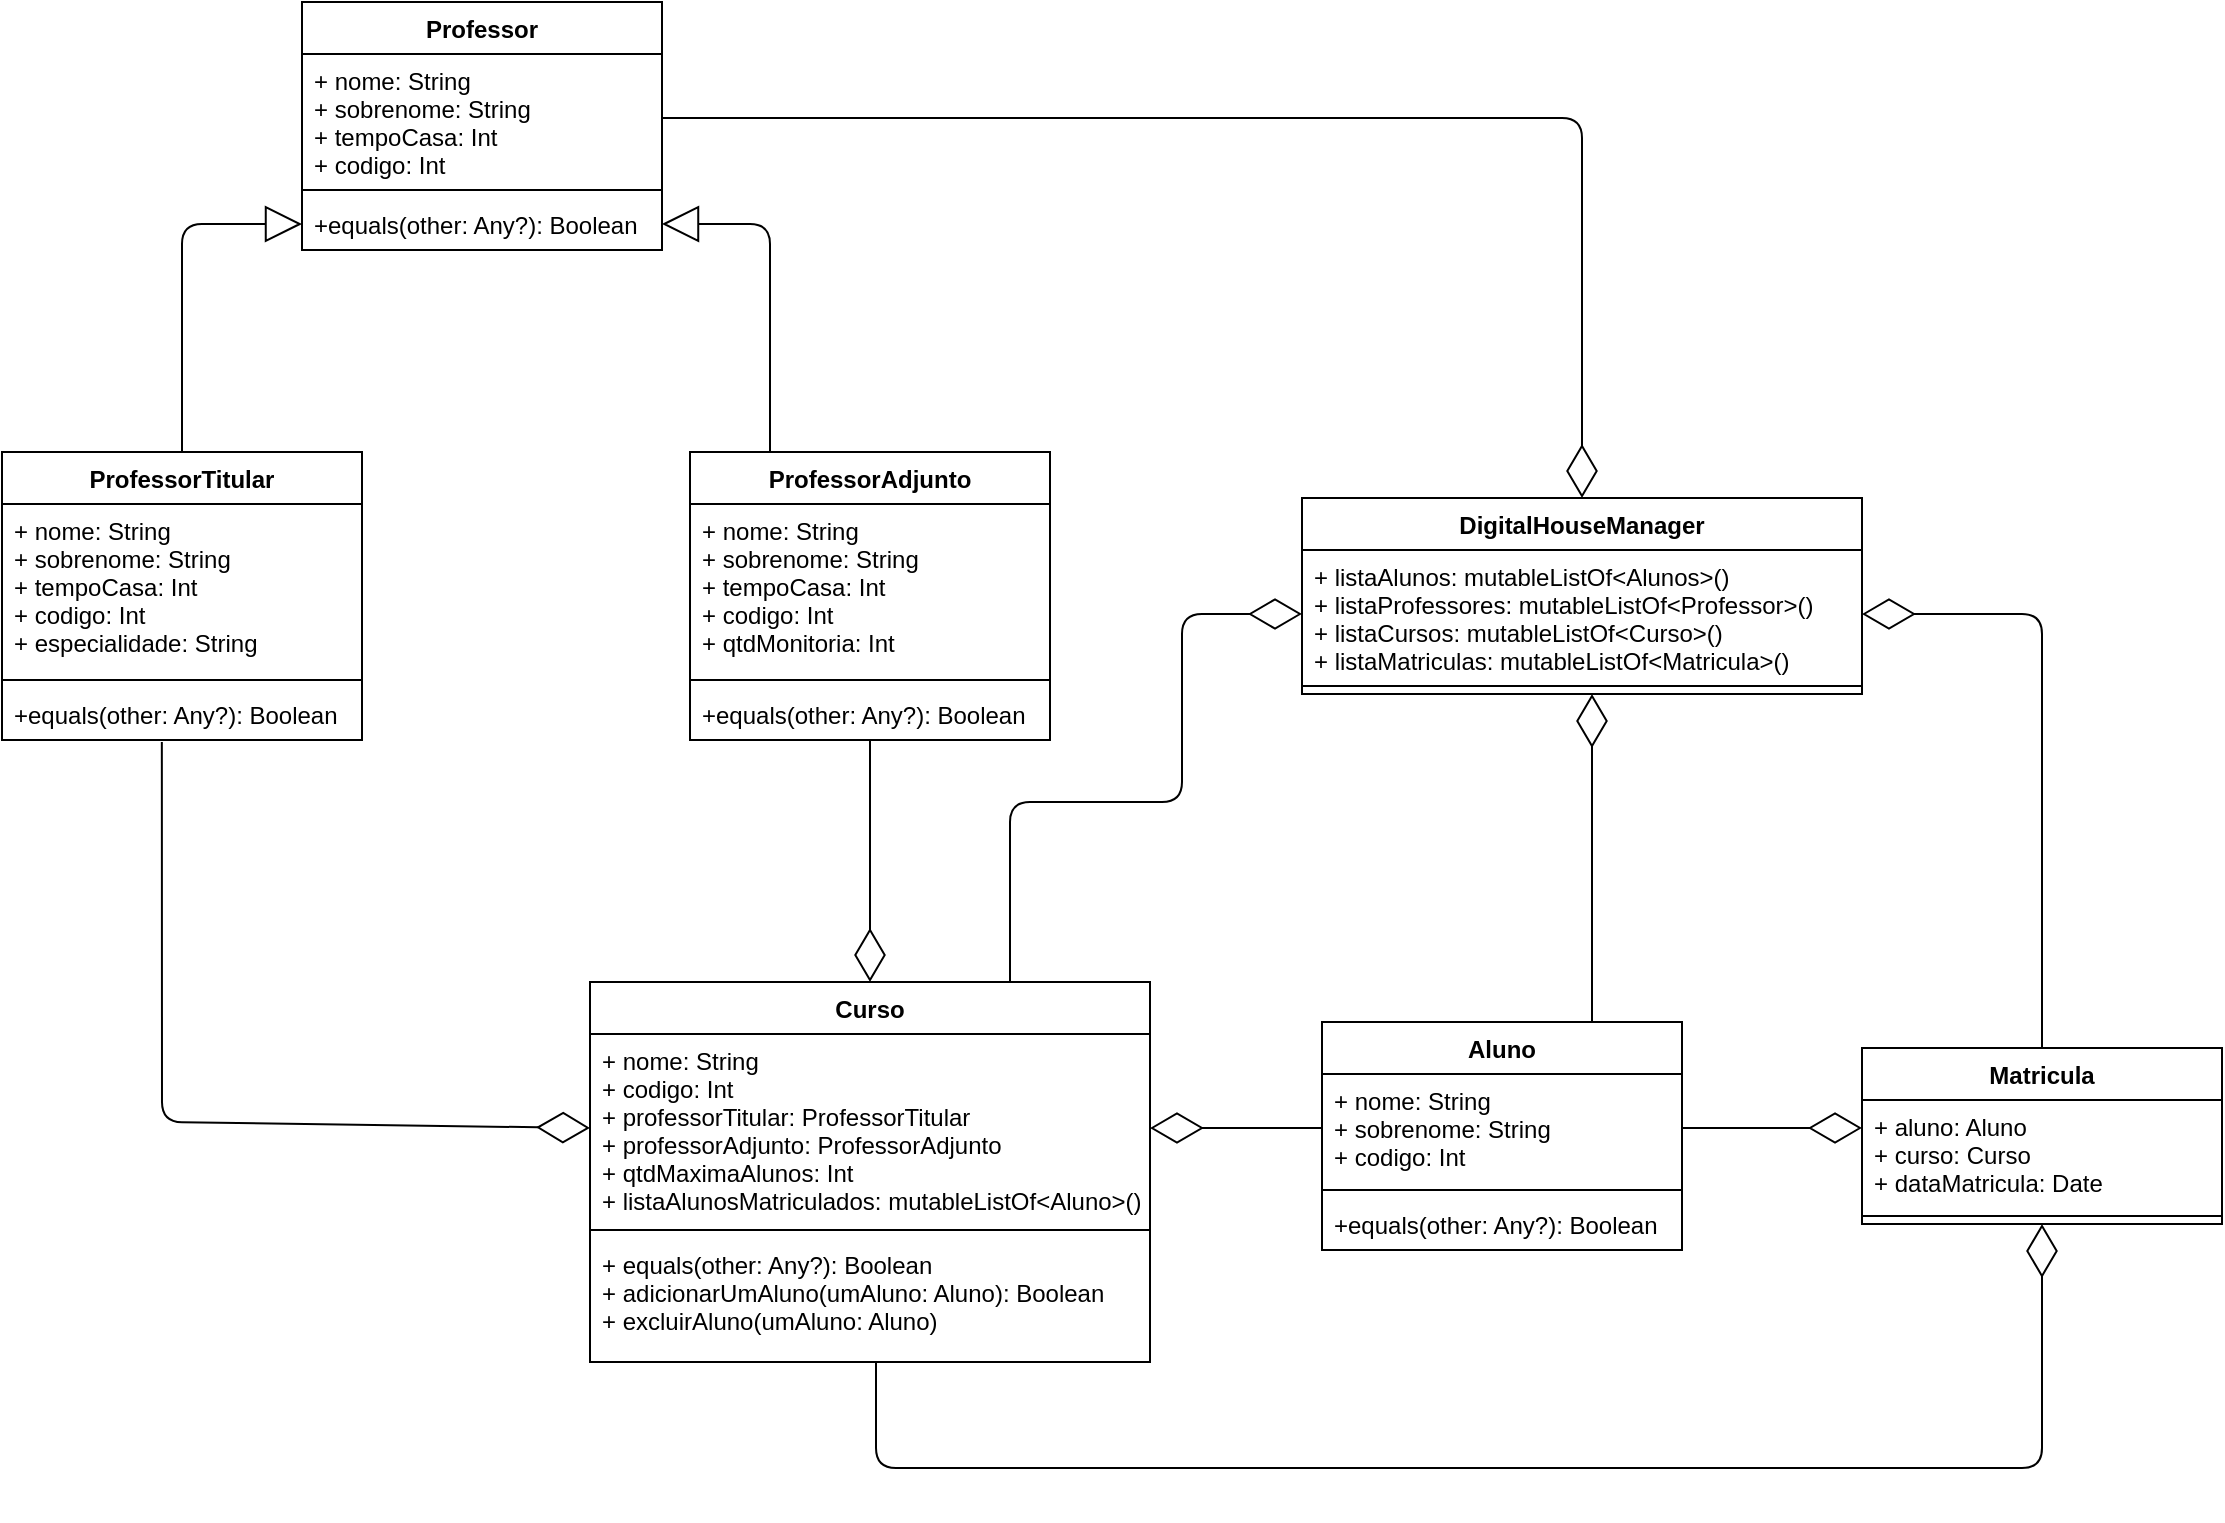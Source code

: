 <mxfile version="13.7.3" type="device"><diagram id="W5bJ98WTCNUcFuQnqq-C" name="Página-1"><mxGraphModel dx="2106" dy="769" grid="1" gridSize="10" guides="1" tooltips="1" connect="1" arrows="1" fold="1" page="1" pageScale="1" pageWidth="827" pageHeight="1169" math="0" shadow="0"><root><mxCell id="0"/><mxCell id="1" parent="0"/><mxCell id="LvydxnMANj6FS6Y2i7AE-9" value="Professor" style="swimlane;fontStyle=1;align=center;verticalAlign=top;childLayout=stackLayout;horizontal=1;startSize=26;horizontalStack=0;resizeParent=1;resizeParentMax=0;resizeLast=0;collapsible=1;marginBottom=0;" vertex="1" parent="1"><mxGeometry x="180" y="40" width="180" height="124" as="geometry"/></mxCell><mxCell id="LvydxnMANj6FS6Y2i7AE-10" value="+ nome: String&#10;+ sobrenome: String&#10;+ tempoCasa: Int&#10;+ codigo: Int" style="text;strokeColor=none;fillColor=none;align=left;verticalAlign=top;spacingLeft=4;spacingRight=4;overflow=hidden;rotatable=0;points=[[0,0.5],[1,0.5]];portConstraint=eastwest;" vertex="1" parent="LvydxnMANj6FS6Y2i7AE-9"><mxGeometry y="26" width="180" height="64" as="geometry"/></mxCell><mxCell id="LvydxnMANj6FS6Y2i7AE-11" value="" style="line;strokeWidth=1;fillColor=none;align=left;verticalAlign=middle;spacingTop=-1;spacingLeft=3;spacingRight=3;rotatable=0;labelPosition=right;points=[];portConstraint=eastwest;" vertex="1" parent="LvydxnMANj6FS6Y2i7AE-9"><mxGeometry y="90" width="180" height="8" as="geometry"/></mxCell><mxCell id="LvydxnMANj6FS6Y2i7AE-12" value="+equals(other: Any?): Boolean " style="text;strokeColor=none;fillColor=none;align=left;verticalAlign=top;spacingLeft=4;spacingRight=4;overflow=hidden;rotatable=0;points=[[0,0.5],[1,0.5]];portConstraint=eastwest;" vertex="1" parent="LvydxnMANj6FS6Y2i7AE-9"><mxGeometry y="98" width="180" height="26" as="geometry"/></mxCell><mxCell id="LvydxnMANj6FS6Y2i7AE-21" value="" style="endArrow=block;endSize=16;endFill=0;html=1;exitX=0.5;exitY=0;exitDx=0;exitDy=0;entryX=0;entryY=0.5;entryDx=0;entryDy=0;" edge="1" parent="1" source="LvydxnMANj6FS6Y2i7AE-13" target="LvydxnMANj6FS6Y2i7AE-12"><mxGeometry width="160" relative="1" as="geometry"><mxPoint x="610" y="320" as="sourcePoint"/><mxPoint x="770" y="320" as="targetPoint"/><Array as="points"><mxPoint x="120" y="151"/></Array></mxGeometry></mxCell><mxCell id="LvydxnMANj6FS6Y2i7AE-13" value="ProfessorTitular" style="swimlane;fontStyle=1;align=center;verticalAlign=top;childLayout=stackLayout;horizontal=1;startSize=26;horizontalStack=0;resizeParent=1;resizeParentMax=0;resizeLast=0;collapsible=1;marginBottom=0;" vertex="1" parent="1"><mxGeometry x="30" y="265" width="180" height="144" as="geometry"/></mxCell><mxCell id="LvydxnMANj6FS6Y2i7AE-14" value="+ nome: String&#10;+ sobrenome: String&#10;+ tempoCasa: Int&#10;+ codigo: Int&#10;+ especialidade: String" style="text;strokeColor=none;fillColor=none;align=left;verticalAlign=top;spacingLeft=4;spacingRight=4;overflow=hidden;rotatable=0;points=[[0,0.5],[1,0.5]];portConstraint=eastwest;" vertex="1" parent="LvydxnMANj6FS6Y2i7AE-13"><mxGeometry y="26" width="180" height="84" as="geometry"/></mxCell><mxCell id="LvydxnMANj6FS6Y2i7AE-15" value="" style="line;strokeWidth=1;fillColor=none;align=left;verticalAlign=middle;spacingTop=-1;spacingLeft=3;spacingRight=3;rotatable=0;labelPosition=right;points=[];portConstraint=eastwest;" vertex="1" parent="LvydxnMANj6FS6Y2i7AE-13"><mxGeometry y="110" width="180" height="8" as="geometry"/></mxCell><mxCell id="LvydxnMANj6FS6Y2i7AE-16" value="+equals(other: Any?): Boolean " style="text;strokeColor=none;fillColor=none;align=left;verticalAlign=top;spacingLeft=4;spacingRight=4;overflow=hidden;rotatable=0;points=[[0,0.5],[1,0.5]];portConstraint=eastwest;" vertex="1" parent="LvydxnMANj6FS6Y2i7AE-13"><mxGeometry y="118" width="180" height="26" as="geometry"/></mxCell><mxCell id="LvydxnMANj6FS6Y2i7AE-22" value="" style="endArrow=block;endSize=16;endFill=0;html=1;exitX=0.5;exitY=0;exitDx=0;exitDy=0;entryX=1;entryY=0.5;entryDx=0;entryDy=0;" edge="1" parent="1" target="LvydxnMANj6FS6Y2i7AE-12"><mxGeometry width="160" relative="1" as="geometry"><mxPoint x="414" y="265" as="sourcePoint"/><mxPoint x="474" y="151" as="targetPoint"/><Array as="points"><mxPoint x="414" y="151"/></Array></mxGeometry></mxCell><mxCell id="LvydxnMANj6FS6Y2i7AE-5" value="Curso" style="swimlane;fontStyle=1;align=center;verticalAlign=top;childLayout=stackLayout;horizontal=1;startSize=26;horizontalStack=0;resizeParent=1;resizeParentMax=0;resizeLast=0;collapsible=1;marginBottom=0;" vertex="1" parent="1"><mxGeometry x="324" y="530" width="280" height="190" as="geometry"/></mxCell><mxCell id="LvydxnMANj6FS6Y2i7AE-6" value="+ nome: String&#10;+ codigo: Int&#10;+ professorTitular: ProfessorTitular&#10;+ professorAdjunto: ProfessorAdjunto&#10;+ qtdMaximaAlunos: Int&#10;+ listaAlunosMatriculados: mutableListOf&lt;Aluno&gt;()" style="text;strokeColor=none;fillColor=none;align=left;verticalAlign=top;spacingLeft=4;spacingRight=4;overflow=hidden;rotatable=0;points=[[0,0.5],[1,0.5]];portConstraint=eastwest;" vertex="1" parent="LvydxnMANj6FS6Y2i7AE-5"><mxGeometry y="26" width="280" height="94" as="geometry"/></mxCell><mxCell id="LvydxnMANj6FS6Y2i7AE-7" value="" style="line;strokeWidth=1;fillColor=none;align=left;verticalAlign=middle;spacingTop=-1;spacingLeft=3;spacingRight=3;rotatable=0;labelPosition=right;points=[];portConstraint=eastwest;" vertex="1" parent="LvydxnMANj6FS6Y2i7AE-5"><mxGeometry y="120" width="280" height="8" as="geometry"/></mxCell><mxCell id="LvydxnMANj6FS6Y2i7AE-8" value="+ equals(other: Any?): Boolean &#10;+ adicionarUmAluno(umAluno: Aluno): Boolean&#10;+ excluirAluno(umAluno: Aluno)" style="text;strokeColor=none;fillColor=none;align=left;verticalAlign=top;spacingLeft=4;spacingRight=4;overflow=hidden;rotatable=0;points=[[0,0.5],[1,0.5]];portConstraint=eastwest;" vertex="1" parent="LvydxnMANj6FS6Y2i7AE-5"><mxGeometry y="128" width="280" height="62" as="geometry"/></mxCell><mxCell id="LvydxnMANj6FS6Y2i7AE-30" value="" style="endArrow=diamondThin;endFill=0;endSize=24;html=1;entryX=0;entryY=0.5;entryDx=0;entryDy=0;exitX=0.444;exitY=1.038;exitDx=0;exitDy=0;exitPerimeter=0;" edge="1" parent="1" source="LvydxnMANj6FS6Y2i7AE-16" target="LvydxnMANj6FS6Y2i7AE-6"><mxGeometry width="160" relative="1" as="geometry"><mxPoint x="100" y="430" as="sourcePoint"/><mxPoint x="270" y="460" as="targetPoint"/><Array as="points"><mxPoint x="110" y="600"/></Array></mxGeometry></mxCell><mxCell id="LvydxnMANj6FS6Y2i7AE-31" value="" style="endArrow=diamondThin;endFill=0;endSize=24;html=1;entryX=0.5;entryY=0;entryDx=0;entryDy=0;" edge="1" parent="1" source="LvydxnMANj6FS6Y2i7AE-20" target="LvydxnMANj6FS6Y2i7AE-5"><mxGeometry width="160" relative="1" as="geometry"><mxPoint x="464" y="411" as="sourcePoint"/><mxPoint x="520" y="450" as="targetPoint"/></mxGeometry></mxCell><mxCell id="LvydxnMANj6FS6Y2i7AE-32" value="" style="endArrow=diamondThin;endFill=0;endSize=24;html=1;exitX=0;exitY=0.5;exitDx=0;exitDy=0;entryX=1;entryY=0.5;entryDx=0;entryDy=0;" edge="1" parent="1" source="LvydxnMANj6FS6Y2i7AE-2" target="LvydxnMANj6FS6Y2i7AE-6"><mxGeometry width="160" relative="1" as="geometry"><mxPoint x="610" y="450" as="sourcePoint"/><mxPoint x="604" y="581" as="targetPoint"/><Array as="points"/></mxGeometry></mxCell><mxCell id="LvydxnMANj6FS6Y2i7AE-17" value="ProfessorAdjunto" style="swimlane;fontStyle=1;align=center;verticalAlign=top;childLayout=stackLayout;horizontal=1;startSize=26;horizontalStack=0;resizeParent=1;resizeParentMax=0;resizeLast=0;collapsible=1;marginBottom=0;" vertex="1" parent="1"><mxGeometry x="374" y="265" width="180" height="144" as="geometry"/></mxCell><mxCell id="LvydxnMANj6FS6Y2i7AE-18" value="+ nome: String&#10;+ sobrenome: String&#10;+ tempoCasa: Int&#10;+ codigo: Int&#10;+ qtdMonitoria: Int" style="text;strokeColor=none;fillColor=none;align=left;verticalAlign=top;spacingLeft=4;spacingRight=4;overflow=hidden;rotatable=0;points=[[0,0.5],[1,0.5]];portConstraint=eastwest;" vertex="1" parent="LvydxnMANj6FS6Y2i7AE-17"><mxGeometry y="26" width="180" height="84" as="geometry"/></mxCell><mxCell id="LvydxnMANj6FS6Y2i7AE-19" value="" style="line;strokeWidth=1;fillColor=none;align=left;verticalAlign=middle;spacingTop=-1;spacingLeft=3;spacingRight=3;rotatable=0;labelPosition=right;points=[];portConstraint=eastwest;" vertex="1" parent="LvydxnMANj6FS6Y2i7AE-17"><mxGeometry y="110" width="180" height="8" as="geometry"/></mxCell><mxCell id="LvydxnMANj6FS6Y2i7AE-20" value="+equals(other: Any?): Boolean " style="text;strokeColor=none;fillColor=none;align=left;verticalAlign=top;spacingLeft=4;spacingRight=4;overflow=hidden;rotatable=0;points=[[0,0.5],[1,0.5]];portConstraint=eastwest;" vertex="1" parent="LvydxnMANj6FS6Y2i7AE-17"><mxGeometry y="118" width="180" height="26" as="geometry"/></mxCell><mxCell id="LvydxnMANj6FS6Y2i7AE-37" value="" style="endArrow=diamondThin;endFill=0;endSize=24;html=1;entryX=0.5;entryY=1;entryDx=0;entryDy=0;" edge="1" parent="1" target="LvydxnMANj6FS6Y2i7AE-33"><mxGeometry width="160" relative="1" as="geometry"><mxPoint x="467" y="720" as="sourcePoint"/><mxPoint x="950" y="770" as="targetPoint"/><Array as="points"><mxPoint x="467" y="773"/><mxPoint x="560" y="773"/><mxPoint x="1050" y="773"/></Array></mxGeometry></mxCell><mxCell id="LvydxnMANj6FS6Y2i7AE-38" value="" style="endArrow=diamondThin;endFill=0;endSize=24;html=1;exitX=1;exitY=0.5;exitDx=0;exitDy=0;" edge="1" parent="1" source="LvydxnMANj6FS6Y2i7AE-2"><mxGeometry width="160" relative="1" as="geometry"><mxPoint x="630" y="840" as="sourcePoint"/><mxPoint x="960" y="603" as="targetPoint"/><Array as="points"/></mxGeometry></mxCell><mxCell id="LvydxnMANj6FS6Y2i7AE-33" value="Matricula" style="swimlane;fontStyle=1;align=center;verticalAlign=top;childLayout=stackLayout;horizontal=1;startSize=26;horizontalStack=0;resizeParent=1;resizeParentMax=0;resizeLast=0;collapsible=1;marginBottom=0;" vertex="1" parent="1"><mxGeometry x="960" y="563" width="180" height="88" as="geometry"/></mxCell><mxCell id="LvydxnMANj6FS6Y2i7AE-34" value="+ aluno: Aluno&#10;+ curso: Curso&#10;+ dataMatricula: Date" style="text;strokeColor=none;fillColor=none;align=left;verticalAlign=top;spacingLeft=4;spacingRight=4;overflow=hidden;rotatable=0;points=[[0,0.5],[1,0.5]];portConstraint=eastwest;" vertex="1" parent="LvydxnMANj6FS6Y2i7AE-33"><mxGeometry y="26" width="180" height="54" as="geometry"/></mxCell><mxCell id="LvydxnMANj6FS6Y2i7AE-35" value="" style="line;strokeWidth=1;fillColor=none;align=left;verticalAlign=middle;spacingTop=-1;spacingLeft=3;spacingRight=3;rotatable=0;labelPosition=right;points=[];portConstraint=eastwest;" vertex="1" parent="LvydxnMANj6FS6Y2i7AE-33"><mxGeometry y="80" width="180" height="8" as="geometry"/></mxCell><mxCell id="LvydxnMANj6FS6Y2i7AE-43" value="DigitalHouseManager&#10;" style="swimlane;fontStyle=1;align=center;verticalAlign=top;childLayout=stackLayout;horizontal=1;startSize=26;horizontalStack=0;resizeParent=1;resizeParentMax=0;resizeLast=0;collapsible=1;marginBottom=0;" vertex="1" parent="1"><mxGeometry x="680" y="288" width="280" height="98" as="geometry"/></mxCell><mxCell id="LvydxnMANj6FS6Y2i7AE-44" value="+ listaAlunos: mutableListOf&lt;Alunos&gt;()&#10;+ listaProfessores: mutableListOf&lt;Professor&gt;()&#10;+ listaCursos: mutableListOf&lt;Curso&gt;()&#10;+ listaMatriculas: mutableListOf&lt;Matricula&gt;()" style="text;strokeColor=none;fillColor=none;align=left;verticalAlign=top;spacingLeft=4;spacingRight=4;overflow=hidden;rotatable=0;points=[[0,0.5],[1,0.5]];portConstraint=eastwest;" vertex="1" parent="LvydxnMANj6FS6Y2i7AE-43"><mxGeometry y="26" width="280" height="64" as="geometry"/></mxCell><mxCell id="LvydxnMANj6FS6Y2i7AE-45" value="" style="line;strokeWidth=1;fillColor=none;align=left;verticalAlign=middle;spacingTop=-1;spacingLeft=3;spacingRight=3;rotatable=0;labelPosition=right;points=[];portConstraint=eastwest;" vertex="1" parent="LvydxnMANj6FS6Y2i7AE-43"><mxGeometry y="90" width="280" height="8" as="geometry"/></mxCell><mxCell id="LvydxnMANj6FS6Y2i7AE-47" value="" style="endArrow=diamondThin;endFill=0;endSize=24;html=1;exitX=1;exitY=0.5;exitDx=0;exitDy=0;entryX=0.5;entryY=0;entryDx=0;entryDy=0;" edge="1" parent="1" source="LvydxnMANj6FS6Y2i7AE-10" target="LvydxnMANj6FS6Y2i7AE-43"><mxGeometry width="160" relative="1" as="geometry"><mxPoint x="590" y="340" as="sourcePoint"/><mxPoint x="750" y="340" as="targetPoint"/><Array as="points"><mxPoint x="820" y="98"/></Array></mxGeometry></mxCell><mxCell id="LvydxnMANj6FS6Y2i7AE-48" value="" style="endArrow=diamondThin;endFill=0;endSize=24;html=1;exitX=0.75;exitY=0;exitDx=0;exitDy=0;" edge="1" parent="1" source="LvydxnMANj6FS6Y2i7AE-1"><mxGeometry width="160" relative="1" as="geometry"><mxPoint x="590" y="340" as="sourcePoint"/><mxPoint x="825" y="386" as="targetPoint"/></mxGeometry></mxCell><mxCell id="LvydxnMANj6FS6Y2i7AE-49" value="" style="endArrow=diamondThin;endFill=0;endSize=24;html=1;exitX=0.75;exitY=0;exitDx=0;exitDy=0;entryX=0;entryY=0.5;entryDx=0;entryDy=0;" edge="1" parent="1" source="LvydxnMANj6FS6Y2i7AE-5" target="LvydxnMANj6FS6Y2i7AE-44"><mxGeometry width="160" relative="1" as="geometry"><mxPoint x="590" y="340" as="sourcePoint"/><mxPoint x="750" y="340" as="targetPoint"/><Array as="points"><mxPoint x="534" y="440"/><mxPoint x="620" y="440"/><mxPoint x="620" y="346"/></Array></mxGeometry></mxCell><mxCell id="LvydxnMANj6FS6Y2i7AE-50" value="" style="endArrow=diamondThin;endFill=0;endSize=24;html=1;exitX=0.5;exitY=0;exitDx=0;exitDy=0;entryX=1;entryY=0.5;entryDx=0;entryDy=0;" edge="1" parent="1" source="LvydxnMANj6FS6Y2i7AE-33" target="LvydxnMANj6FS6Y2i7AE-44"><mxGeometry width="160" relative="1" as="geometry"><mxPoint x="590" y="340" as="sourcePoint"/><mxPoint x="1050" y="350" as="targetPoint"/><Array as="points"><mxPoint x="1050" y="346"/></Array></mxGeometry></mxCell><mxCell id="LvydxnMANj6FS6Y2i7AE-1" value="Aluno" style="swimlane;fontStyle=1;align=center;verticalAlign=top;childLayout=stackLayout;horizontal=1;startSize=26;horizontalStack=0;resizeParent=1;resizeParentMax=0;resizeLast=0;collapsible=1;marginBottom=0;" vertex="1" parent="1"><mxGeometry x="690" y="550" width="180" height="114" as="geometry"/></mxCell><mxCell id="LvydxnMANj6FS6Y2i7AE-2" value="+ nome: String&#10;+ sobrenome: String&#10;+ codigo: Int" style="text;strokeColor=none;fillColor=none;align=left;verticalAlign=top;spacingLeft=4;spacingRight=4;overflow=hidden;rotatable=0;points=[[0,0.5],[1,0.5]];portConstraint=eastwest;" vertex="1" parent="LvydxnMANj6FS6Y2i7AE-1"><mxGeometry y="26" width="180" height="54" as="geometry"/></mxCell><mxCell id="LvydxnMANj6FS6Y2i7AE-3" value="" style="line;strokeWidth=1;fillColor=none;align=left;verticalAlign=middle;spacingTop=-1;spacingLeft=3;spacingRight=3;rotatable=0;labelPosition=right;points=[];portConstraint=eastwest;" vertex="1" parent="LvydxnMANj6FS6Y2i7AE-1"><mxGeometry y="80" width="180" height="8" as="geometry"/></mxCell><mxCell id="LvydxnMANj6FS6Y2i7AE-4" value="+equals(other: Any?): Boolean " style="text;strokeColor=none;fillColor=none;align=left;verticalAlign=top;spacingLeft=4;spacingRight=4;overflow=hidden;rotatable=0;points=[[0,0.5],[1,0.5]];portConstraint=eastwest;" vertex="1" parent="LvydxnMANj6FS6Y2i7AE-1"><mxGeometry y="88" width="180" height="26" as="geometry"/></mxCell></root></mxGraphModel></diagram></mxfile>